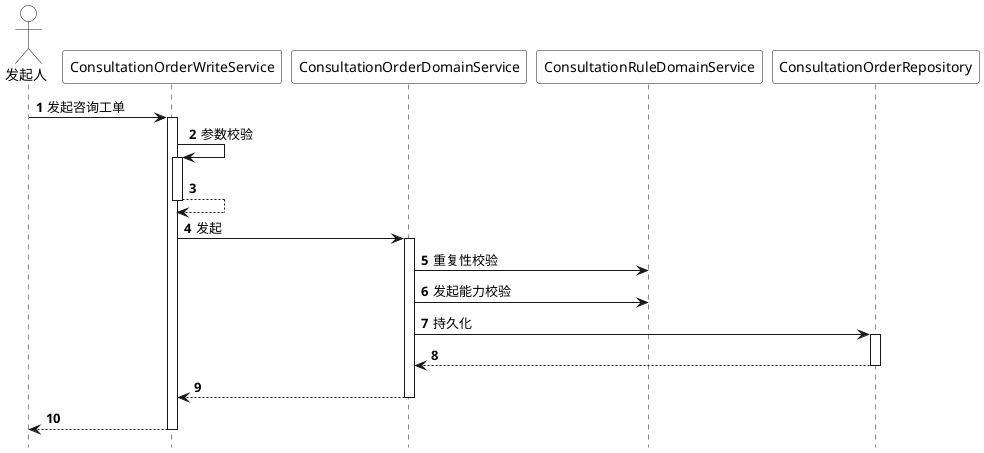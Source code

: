 @startuml
'https://plantuml.com/sequence-diagram

'隐藏脚注
hide footbox

'使用 toy 主题


'编号
autonumber 1

'隐藏孤立的参与者
hide unlinked

'文字对齐，向左对齐
skinparam sequenceMessageAlign left

'箭头粗度
skinparam sequenceArrowThickness 1

' 皮肤
skinparam sequence {
    ParticipantBackgroundColor #white
       ParticipantFontColor black
       ActorBackgroundColor white
       ActorFontColor black
}

actor 发起人 as admin
participant ConsultationOrderWriteService as ConsultationOrderWriteService
participant ConsultationOrderDomainService as ConsultationOrderDomainService
participant ConsultationRuleDomainService as ConsultationRuleDomainService
participant ConsultationOrderRepository as ConsultationOrderRepository


admin -> ConsultationOrderWriteService : 发起咨询工单
activate ConsultationOrderWriteService

ConsultationOrderWriteService -> ConsultationOrderWriteService : 参数校验
activate ConsultationOrderWriteService
return

ConsultationOrderWriteService -> ConsultationOrderDomainService : 发起
activate ConsultationOrderDomainService

ConsultationOrderDomainService -> ConsultationRuleDomainService : 重复性校验

ConsultationOrderDomainService -> ConsultationRuleDomainService : 发起能力校验

ConsultationOrderDomainService -> ConsultationOrderRepository : 持久化
activate ConsultationOrderRepository

return
return
return






@enduml